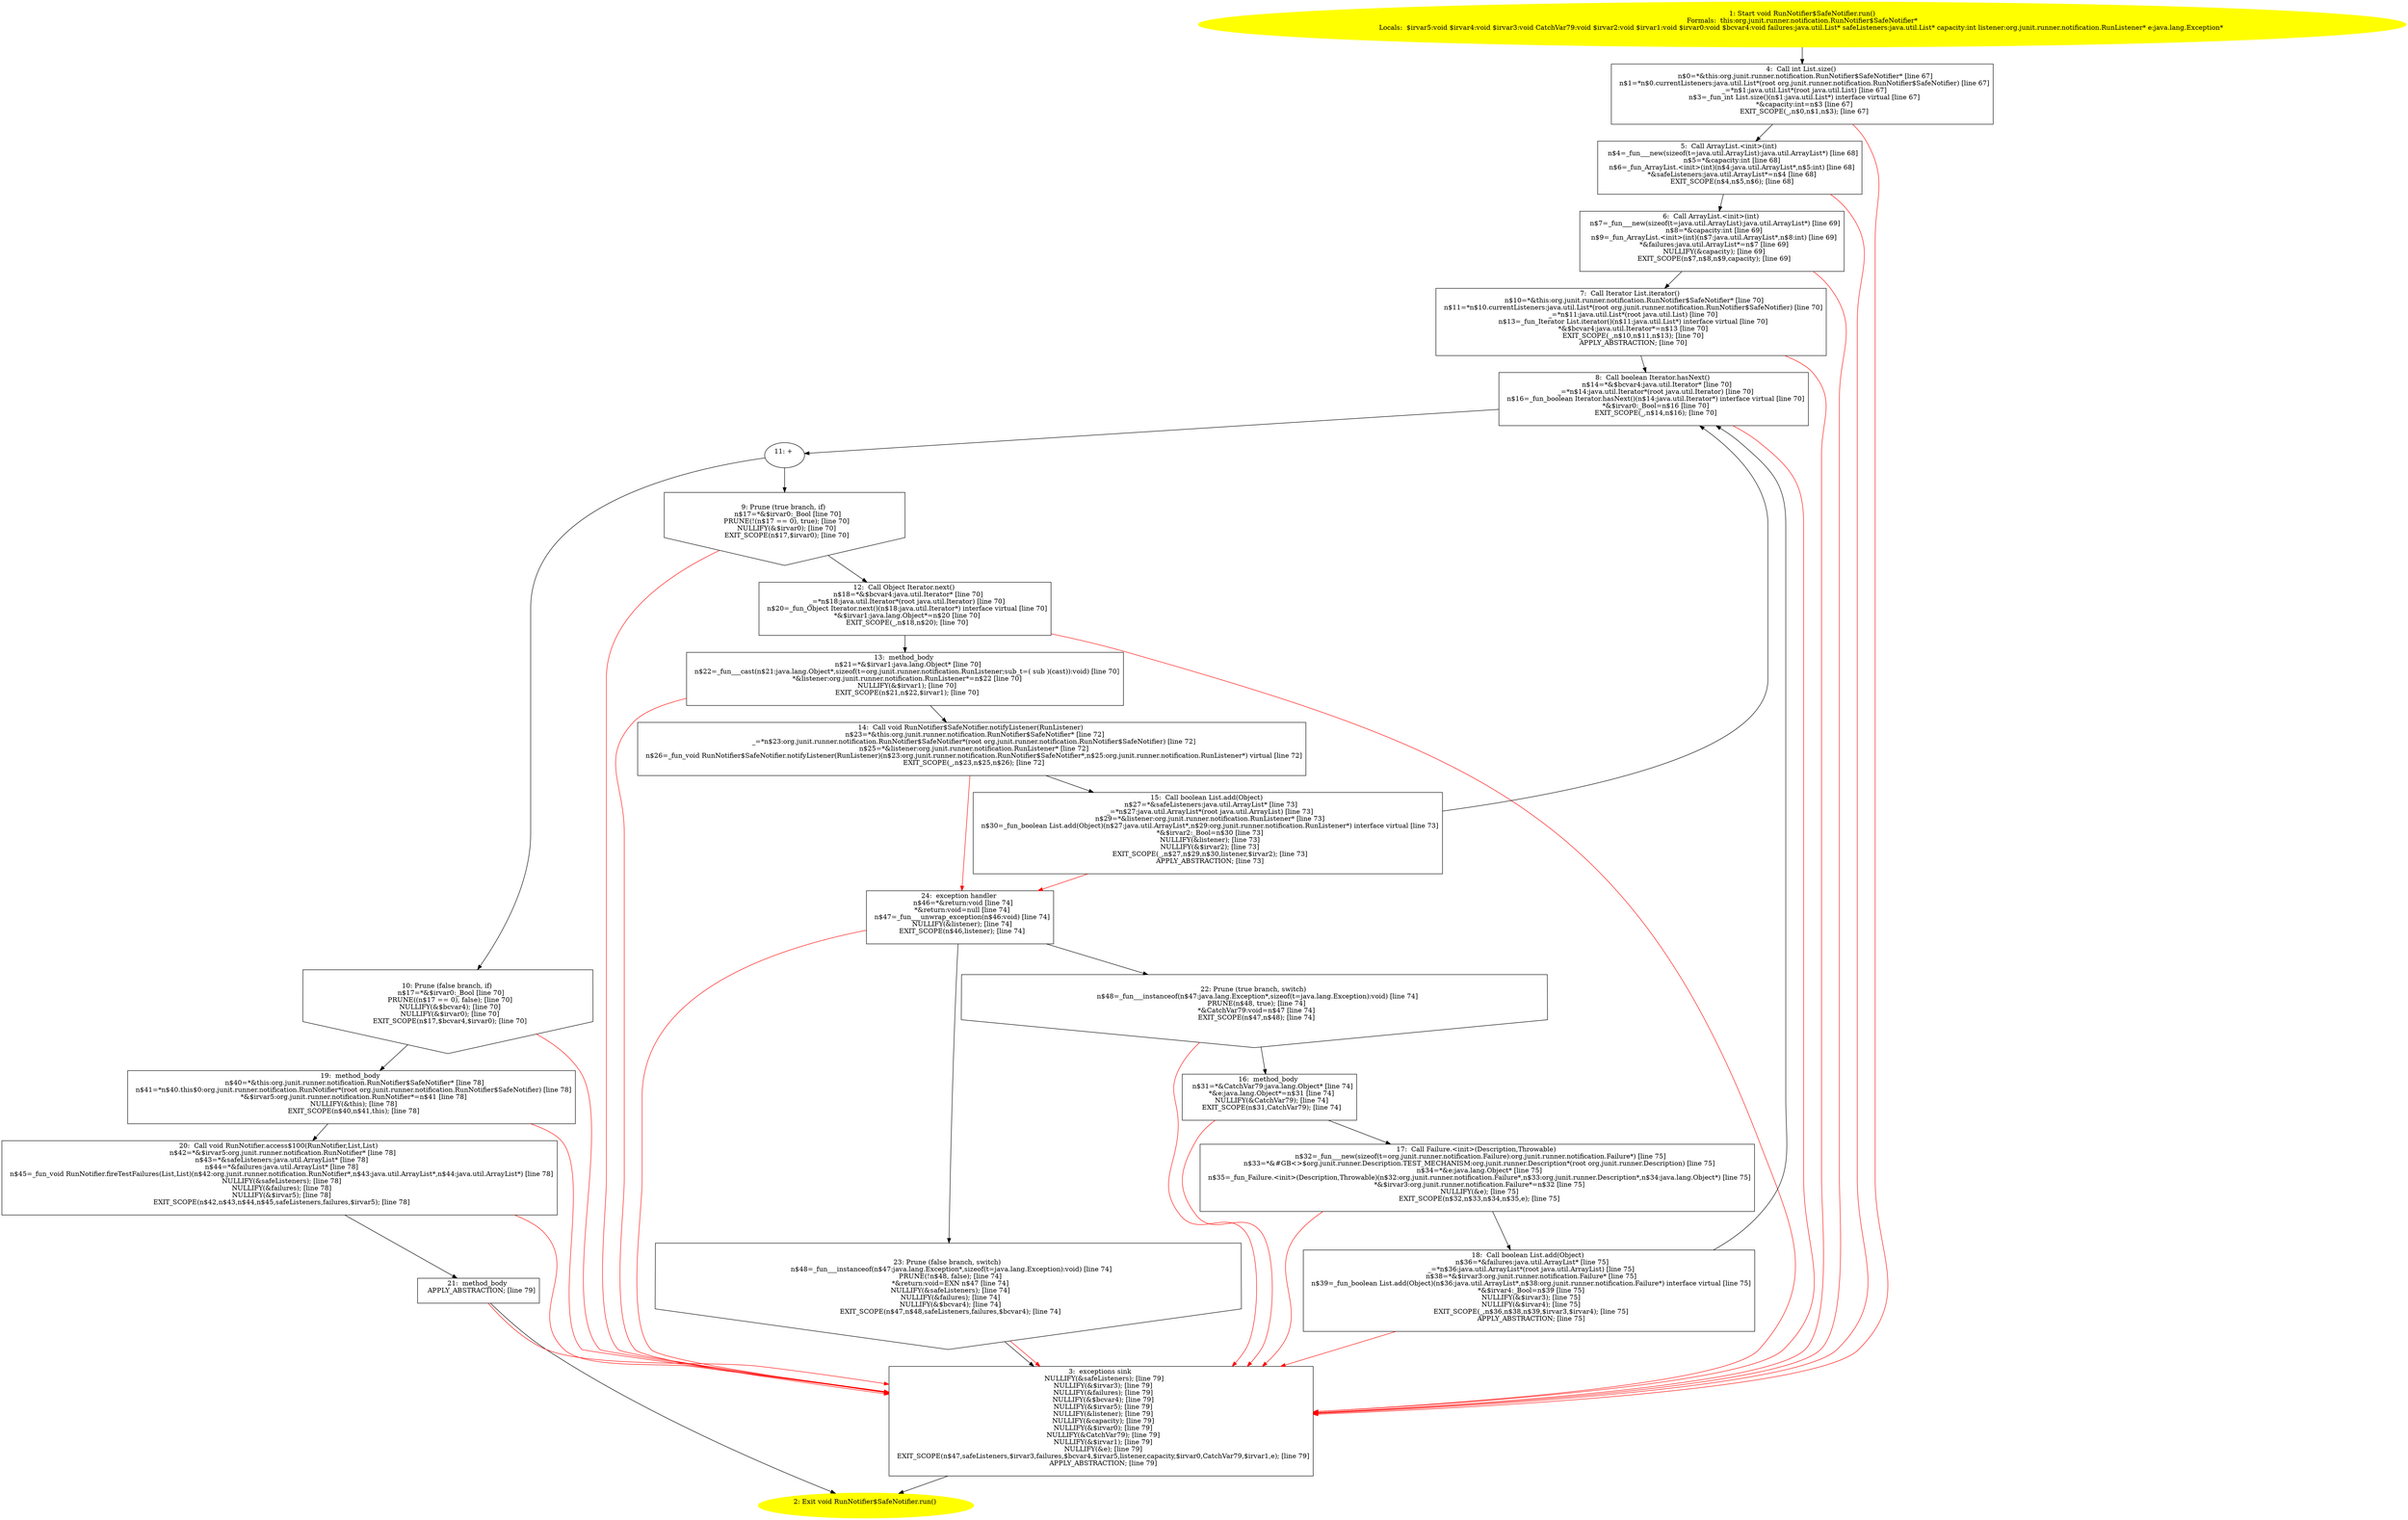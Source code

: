 /* @generated */
digraph cfg {
"org.junit.runner.notification.RunNotifier$SafeNotifier.run():void.9decf5cf17a7f4cd3ecccdb437806eed_1" [label="1: Start void RunNotifier$SafeNotifier.run()\nFormals:  this:org.junit.runner.notification.RunNotifier$SafeNotifier*\nLocals:  $irvar5:void $irvar4:void $irvar3:void CatchVar79:void $irvar2:void $irvar1:void $irvar0:void $bcvar4:void failures:java.util.List* safeListeners:java.util.List* capacity:int listener:org.junit.runner.notification.RunListener* e:java.lang.Exception* \n  " color=yellow style=filled]
	

	 "org.junit.runner.notification.RunNotifier$SafeNotifier.run():void.9decf5cf17a7f4cd3ecccdb437806eed_1" -> "org.junit.runner.notification.RunNotifier$SafeNotifier.run():void.9decf5cf17a7f4cd3ecccdb437806eed_4" ;
"org.junit.runner.notification.RunNotifier$SafeNotifier.run():void.9decf5cf17a7f4cd3ecccdb437806eed_2" [label="2: Exit void RunNotifier$SafeNotifier.run() \n  " color=yellow style=filled]
	

"org.junit.runner.notification.RunNotifier$SafeNotifier.run():void.9decf5cf17a7f4cd3ecccdb437806eed_3" [label="3:  exceptions sink \n   NULLIFY(&safeListeners); [line 79]\n  NULLIFY(&$irvar3); [line 79]\n  NULLIFY(&failures); [line 79]\n  NULLIFY(&$bcvar4); [line 79]\n  NULLIFY(&$irvar5); [line 79]\n  NULLIFY(&listener); [line 79]\n  NULLIFY(&capacity); [line 79]\n  NULLIFY(&$irvar0); [line 79]\n  NULLIFY(&CatchVar79); [line 79]\n  NULLIFY(&$irvar1); [line 79]\n  NULLIFY(&e); [line 79]\n  EXIT_SCOPE(n$47,safeListeners,$irvar3,failures,$bcvar4,$irvar5,listener,capacity,$irvar0,CatchVar79,$irvar1,e); [line 79]\n  APPLY_ABSTRACTION; [line 79]\n " shape="box"]
	

	 "org.junit.runner.notification.RunNotifier$SafeNotifier.run():void.9decf5cf17a7f4cd3ecccdb437806eed_3" -> "org.junit.runner.notification.RunNotifier$SafeNotifier.run():void.9decf5cf17a7f4cd3ecccdb437806eed_2" ;
"org.junit.runner.notification.RunNotifier$SafeNotifier.run():void.9decf5cf17a7f4cd3ecccdb437806eed_4" [label="4:  Call int List.size() \n   n$0=*&this:org.junit.runner.notification.RunNotifier$SafeNotifier* [line 67]\n  n$1=*n$0.currentListeners:java.util.List*(root org.junit.runner.notification.RunNotifier$SafeNotifier) [line 67]\n  _=*n$1:java.util.List*(root java.util.List) [line 67]\n  n$3=_fun_int List.size()(n$1:java.util.List*) interface virtual [line 67]\n  *&capacity:int=n$3 [line 67]\n  EXIT_SCOPE(_,n$0,n$1,n$3); [line 67]\n " shape="box"]
	

	 "org.junit.runner.notification.RunNotifier$SafeNotifier.run():void.9decf5cf17a7f4cd3ecccdb437806eed_4" -> "org.junit.runner.notification.RunNotifier$SafeNotifier.run():void.9decf5cf17a7f4cd3ecccdb437806eed_5" ;
	 "org.junit.runner.notification.RunNotifier$SafeNotifier.run():void.9decf5cf17a7f4cd3ecccdb437806eed_4" -> "org.junit.runner.notification.RunNotifier$SafeNotifier.run():void.9decf5cf17a7f4cd3ecccdb437806eed_3" [color="red" ];
"org.junit.runner.notification.RunNotifier$SafeNotifier.run():void.9decf5cf17a7f4cd3ecccdb437806eed_5" [label="5:  Call ArrayList.<init>(int) \n   n$4=_fun___new(sizeof(t=java.util.ArrayList):java.util.ArrayList*) [line 68]\n  n$5=*&capacity:int [line 68]\n  n$6=_fun_ArrayList.<init>(int)(n$4:java.util.ArrayList*,n$5:int) [line 68]\n  *&safeListeners:java.util.ArrayList*=n$4 [line 68]\n  EXIT_SCOPE(n$4,n$5,n$6); [line 68]\n " shape="box"]
	

	 "org.junit.runner.notification.RunNotifier$SafeNotifier.run():void.9decf5cf17a7f4cd3ecccdb437806eed_5" -> "org.junit.runner.notification.RunNotifier$SafeNotifier.run():void.9decf5cf17a7f4cd3ecccdb437806eed_6" ;
	 "org.junit.runner.notification.RunNotifier$SafeNotifier.run():void.9decf5cf17a7f4cd3ecccdb437806eed_5" -> "org.junit.runner.notification.RunNotifier$SafeNotifier.run():void.9decf5cf17a7f4cd3ecccdb437806eed_3" [color="red" ];
"org.junit.runner.notification.RunNotifier$SafeNotifier.run():void.9decf5cf17a7f4cd3ecccdb437806eed_6" [label="6:  Call ArrayList.<init>(int) \n   n$7=_fun___new(sizeof(t=java.util.ArrayList):java.util.ArrayList*) [line 69]\n  n$8=*&capacity:int [line 69]\n  n$9=_fun_ArrayList.<init>(int)(n$7:java.util.ArrayList*,n$8:int) [line 69]\n  *&failures:java.util.ArrayList*=n$7 [line 69]\n  NULLIFY(&capacity); [line 69]\n  EXIT_SCOPE(n$7,n$8,n$9,capacity); [line 69]\n " shape="box"]
	

	 "org.junit.runner.notification.RunNotifier$SafeNotifier.run():void.9decf5cf17a7f4cd3ecccdb437806eed_6" -> "org.junit.runner.notification.RunNotifier$SafeNotifier.run():void.9decf5cf17a7f4cd3ecccdb437806eed_7" ;
	 "org.junit.runner.notification.RunNotifier$SafeNotifier.run():void.9decf5cf17a7f4cd3ecccdb437806eed_6" -> "org.junit.runner.notification.RunNotifier$SafeNotifier.run():void.9decf5cf17a7f4cd3ecccdb437806eed_3" [color="red" ];
"org.junit.runner.notification.RunNotifier$SafeNotifier.run():void.9decf5cf17a7f4cd3ecccdb437806eed_7" [label="7:  Call Iterator List.iterator() \n   n$10=*&this:org.junit.runner.notification.RunNotifier$SafeNotifier* [line 70]\n  n$11=*n$10.currentListeners:java.util.List*(root org.junit.runner.notification.RunNotifier$SafeNotifier) [line 70]\n  _=*n$11:java.util.List*(root java.util.List) [line 70]\n  n$13=_fun_Iterator List.iterator()(n$11:java.util.List*) interface virtual [line 70]\n  *&$bcvar4:java.util.Iterator*=n$13 [line 70]\n  EXIT_SCOPE(_,n$10,n$11,n$13); [line 70]\n  APPLY_ABSTRACTION; [line 70]\n " shape="box"]
	

	 "org.junit.runner.notification.RunNotifier$SafeNotifier.run():void.9decf5cf17a7f4cd3ecccdb437806eed_7" -> "org.junit.runner.notification.RunNotifier$SafeNotifier.run():void.9decf5cf17a7f4cd3ecccdb437806eed_8" ;
	 "org.junit.runner.notification.RunNotifier$SafeNotifier.run():void.9decf5cf17a7f4cd3ecccdb437806eed_7" -> "org.junit.runner.notification.RunNotifier$SafeNotifier.run():void.9decf5cf17a7f4cd3ecccdb437806eed_3" [color="red" ];
"org.junit.runner.notification.RunNotifier$SafeNotifier.run():void.9decf5cf17a7f4cd3ecccdb437806eed_8" [label="8:  Call boolean Iterator.hasNext() \n   n$14=*&$bcvar4:java.util.Iterator* [line 70]\n  _=*n$14:java.util.Iterator*(root java.util.Iterator) [line 70]\n  n$16=_fun_boolean Iterator.hasNext()(n$14:java.util.Iterator*) interface virtual [line 70]\n  *&$irvar0:_Bool=n$16 [line 70]\n  EXIT_SCOPE(_,n$14,n$16); [line 70]\n " shape="box"]
	

	 "org.junit.runner.notification.RunNotifier$SafeNotifier.run():void.9decf5cf17a7f4cd3ecccdb437806eed_8" -> "org.junit.runner.notification.RunNotifier$SafeNotifier.run():void.9decf5cf17a7f4cd3ecccdb437806eed_11" ;
	 "org.junit.runner.notification.RunNotifier$SafeNotifier.run():void.9decf5cf17a7f4cd3ecccdb437806eed_8" -> "org.junit.runner.notification.RunNotifier$SafeNotifier.run():void.9decf5cf17a7f4cd3ecccdb437806eed_3" [color="red" ];
"org.junit.runner.notification.RunNotifier$SafeNotifier.run():void.9decf5cf17a7f4cd3ecccdb437806eed_9" [label="9: Prune (true branch, if) \n   n$17=*&$irvar0:_Bool [line 70]\n  PRUNE(!(n$17 == 0), true); [line 70]\n  NULLIFY(&$irvar0); [line 70]\n  EXIT_SCOPE(n$17,$irvar0); [line 70]\n " shape="invhouse"]
	

	 "org.junit.runner.notification.RunNotifier$SafeNotifier.run():void.9decf5cf17a7f4cd3ecccdb437806eed_9" -> "org.junit.runner.notification.RunNotifier$SafeNotifier.run():void.9decf5cf17a7f4cd3ecccdb437806eed_12" ;
	 "org.junit.runner.notification.RunNotifier$SafeNotifier.run():void.9decf5cf17a7f4cd3ecccdb437806eed_9" -> "org.junit.runner.notification.RunNotifier$SafeNotifier.run():void.9decf5cf17a7f4cd3ecccdb437806eed_3" [color="red" ];
"org.junit.runner.notification.RunNotifier$SafeNotifier.run():void.9decf5cf17a7f4cd3ecccdb437806eed_10" [label="10: Prune (false branch, if) \n   n$17=*&$irvar0:_Bool [line 70]\n  PRUNE((n$17 == 0), false); [line 70]\n  NULLIFY(&$bcvar4); [line 70]\n  NULLIFY(&$irvar0); [line 70]\n  EXIT_SCOPE(n$17,$bcvar4,$irvar0); [line 70]\n " shape="invhouse"]
	

	 "org.junit.runner.notification.RunNotifier$SafeNotifier.run():void.9decf5cf17a7f4cd3ecccdb437806eed_10" -> "org.junit.runner.notification.RunNotifier$SafeNotifier.run():void.9decf5cf17a7f4cd3ecccdb437806eed_19" ;
	 "org.junit.runner.notification.RunNotifier$SafeNotifier.run():void.9decf5cf17a7f4cd3ecccdb437806eed_10" -> "org.junit.runner.notification.RunNotifier$SafeNotifier.run():void.9decf5cf17a7f4cd3ecccdb437806eed_3" [color="red" ];
"org.junit.runner.notification.RunNotifier$SafeNotifier.run():void.9decf5cf17a7f4cd3ecccdb437806eed_11" [label="11: + \n  " ]
	

	 "org.junit.runner.notification.RunNotifier$SafeNotifier.run():void.9decf5cf17a7f4cd3ecccdb437806eed_11" -> "org.junit.runner.notification.RunNotifier$SafeNotifier.run():void.9decf5cf17a7f4cd3ecccdb437806eed_9" ;
	 "org.junit.runner.notification.RunNotifier$SafeNotifier.run():void.9decf5cf17a7f4cd3ecccdb437806eed_11" -> "org.junit.runner.notification.RunNotifier$SafeNotifier.run():void.9decf5cf17a7f4cd3ecccdb437806eed_10" ;
"org.junit.runner.notification.RunNotifier$SafeNotifier.run():void.9decf5cf17a7f4cd3ecccdb437806eed_12" [label="12:  Call Object Iterator.next() \n   n$18=*&$bcvar4:java.util.Iterator* [line 70]\n  _=*n$18:java.util.Iterator*(root java.util.Iterator) [line 70]\n  n$20=_fun_Object Iterator.next()(n$18:java.util.Iterator*) interface virtual [line 70]\n  *&$irvar1:java.lang.Object*=n$20 [line 70]\n  EXIT_SCOPE(_,n$18,n$20); [line 70]\n " shape="box"]
	

	 "org.junit.runner.notification.RunNotifier$SafeNotifier.run():void.9decf5cf17a7f4cd3ecccdb437806eed_12" -> "org.junit.runner.notification.RunNotifier$SafeNotifier.run():void.9decf5cf17a7f4cd3ecccdb437806eed_13" ;
	 "org.junit.runner.notification.RunNotifier$SafeNotifier.run():void.9decf5cf17a7f4cd3ecccdb437806eed_12" -> "org.junit.runner.notification.RunNotifier$SafeNotifier.run():void.9decf5cf17a7f4cd3ecccdb437806eed_3" [color="red" ];
"org.junit.runner.notification.RunNotifier$SafeNotifier.run():void.9decf5cf17a7f4cd3ecccdb437806eed_13" [label="13:  method_body \n   n$21=*&$irvar1:java.lang.Object* [line 70]\n  n$22=_fun___cast(n$21:java.lang.Object*,sizeof(t=org.junit.runner.notification.RunListener;sub_t=( sub )(cast)):void) [line 70]\n  *&listener:org.junit.runner.notification.RunListener*=n$22 [line 70]\n  NULLIFY(&$irvar1); [line 70]\n  EXIT_SCOPE(n$21,n$22,$irvar1); [line 70]\n " shape="box"]
	

	 "org.junit.runner.notification.RunNotifier$SafeNotifier.run():void.9decf5cf17a7f4cd3ecccdb437806eed_13" -> "org.junit.runner.notification.RunNotifier$SafeNotifier.run():void.9decf5cf17a7f4cd3ecccdb437806eed_14" ;
	 "org.junit.runner.notification.RunNotifier$SafeNotifier.run():void.9decf5cf17a7f4cd3ecccdb437806eed_13" -> "org.junit.runner.notification.RunNotifier$SafeNotifier.run():void.9decf5cf17a7f4cd3ecccdb437806eed_3" [color="red" ];
"org.junit.runner.notification.RunNotifier$SafeNotifier.run():void.9decf5cf17a7f4cd3ecccdb437806eed_14" [label="14:  Call void RunNotifier$SafeNotifier.notifyListener(RunListener) \n   n$23=*&this:org.junit.runner.notification.RunNotifier$SafeNotifier* [line 72]\n  _=*n$23:org.junit.runner.notification.RunNotifier$SafeNotifier*(root org.junit.runner.notification.RunNotifier$SafeNotifier) [line 72]\n  n$25=*&listener:org.junit.runner.notification.RunListener* [line 72]\n  n$26=_fun_void RunNotifier$SafeNotifier.notifyListener(RunListener)(n$23:org.junit.runner.notification.RunNotifier$SafeNotifier*,n$25:org.junit.runner.notification.RunListener*) virtual [line 72]\n  EXIT_SCOPE(_,n$23,n$25,n$26); [line 72]\n " shape="box"]
	

	 "org.junit.runner.notification.RunNotifier$SafeNotifier.run():void.9decf5cf17a7f4cd3ecccdb437806eed_14" -> "org.junit.runner.notification.RunNotifier$SafeNotifier.run():void.9decf5cf17a7f4cd3ecccdb437806eed_15" ;
	 "org.junit.runner.notification.RunNotifier$SafeNotifier.run():void.9decf5cf17a7f4cd3ecccdb437806eed_14" -> "org.junit.runner.notification.RunNotifier$SafeNotifier.run():void.9decf5cf17a7f4cd3ecccdb437806eed_24" [color="red" ];
"org.junit.runner.notification.RunNotifier$SafeNotifier.run():void.9decf5cf17a7f4cd3ecccdb437806eed_15" [label="15:  Call boolean List.add(Object) \n   n$27=*&safeListeners:java.util.ArrayList* [line 73]\n  _=*n$27:java.util.ArrayList*(root java.util.ArrayList) [line 73]\n  n$29=*&listener:org.junit.runner.notification.RunListener* [line 73]\n  n$30=_fun_boolean List.add(Object)(n$27:java.util.ArrayList*,n$29:org.junit.runner.notification.RunListener*) interface virtual [line 73]\n  *&$irvar2:_Bool=n$30 [line 73]\n  NULLIFY(&listener); [line 73]\n  NULLIFY(&$irvar2); [line 73]\n  EXIT_SCOPE(_,n$27,n$29,n$30,listener,$irvar2); [line 73]\n  APPLY_ABSTRACTION; [line 73]\n " shape="box"]
	

	 "org.junit.runner.notification.RunNotifier$SafeNotifier.run():void.9decf5cf17a7f4cd3ecccdb437806eed_15" -> "org.junit.runner.notification.RunNotifier$SafeNotifier.run():void.9decf5cf17a7f4cd3ecccdb437806eed_8" ;
	 "org.junit.runner.notification.RunNotifier$SafeNotifier.run():void.9decf5cf17a7f4cd3ecccdb437806eed_15" -> "org.junit.runner.notification.RunNotifier$SafeNotifier.run():void.9decf5cf17a7f4cd3ecccdb437806eed_24" [color="red" ];
"org.junit.runner.notification.RunNotifier$SafeNotifier.run():void.9decf5cf17a7f4cd3ecccdb437806eed_16" [label="16:  method_body \n   n$31=*&CatchVar79:java.lang.Object* [line 74]\n  *&e:java.lang.Object*=n$31 [line 74]\n  NULLIFY(&CatchVar79); [line 74]\n  EXIT_SCOPE(n$31,CatchVar79); [line 74]\n " shape="box"]
	

	 "org.junit.runner.notification.RunNotifier$SafeNotifier.run():void.9decf5cf17a7f4cd3ecccdb437806eed_16" -> "org.junit.runner.notification.RunNotifier$SafeNotifier.run():void.9decf5cf17a7f4cd3ecccdb437806eed_17" ;
	 "org.junit.runner.notification.RunNotifier$SafeNotifier.run():void.9decf5cf17a7f4cd3ecccdb437806eed_16" -> "org.junit.runner.notification.RunNotifier$SafeNotifier.run():void.9decf5cf17a7f4cd3ecccdb437806eed_3" [color="red" ];
"org.junit.runner.notification.RunNotifier$SafeNotifier.run():void.9decf5cf17a7f4cd3ecccdb437806eed_17" [label="17:  Call Failure.<init>(Description,Throwable) \n   n$32=_fun___new(sizeof(t=org.junit.runner.notification.Failure):org.junit.runner.notification.Failure*) [line 75]\n  n$33=*&#GB<>$org.junit.runner.Description.TEST_MECHANISM:org.junit.runner.Description*(root org.junit.runner.Description) [line 75]\n  n$34=*&e:java.lang.Object* [line 75]\n  n$35=_fun_Failure.<init>(Description,Throwable)(n$32:org.junit.runner.notification.Failure*,n$33:org.junit.runner.Description*,n$34:java.lang.Object*) [line 75]\n  *&$irvar3:org.junit.runner.notification.Failure*=n$32 [line 75]\n  NULLIFY(&e); [line 75]\n  EXIT_SCOPE(n$32,n$33,n$34,n$35,e); [line 75]\n " shape="box"]
	

	 "org.junit.runner.notification.RunNotifier$SafeNotifier.run():void.9decf5cf17a7f4cd3ecccdb437806eed_17" -> "org.junit.runner.notification.RunNotifier$SafeNotifier.run():void.9decf5cf17a7f4cd3ecccdb437806eed_18" ;
	 "org.junit.runner.notification.RunNotifier$SafeNotifier.run():void.9decf5cf17a7f4cd3ecccdb437806eed_17" -> "org.junit.runner.notification.RunNotifier$SafeNotifier.run():void.9decf5cf17a7f4cd3ecccdb437806eed_3" [color="red" ];
"org.junit.runner.notification.RunNotifier$SafeNotifier.run():void.9decf5cf17a7f4cd3ecccdb437806eed_18" [label="18:  Call boolean List.add(Object) \n   n$36=*&failures:java.util.ArrayList* [line 75]\n  _=*n$36:java.util.ArrayList*(root java.util.ArrayList) [line 75]\n  n$38=*&$irvar3:org.junit.runner.notification.Failure* [line 75]\n  n$39=_fun_boolean List.add(Object)(n$36:java.util.ArrayList*,n$38:org.junit.runner.notification.Failure*) interface virtual [line 75]\n  *&$irvar4:_Bool=n$39 [line 75]\n  NULLIFY(&$irvar3); [line 75]\n  NULLIFY(&$irvar4); [line 75]\n  EXIT_SCOPE(_,n$36,n$38,n$39,$irvar3,$irvar4); [line 75]\n  APPLY_ABSTRACTION; [line 75]\n " shape="box"]
	

	 "org.junit.runner.notification.RunNotifier$SafeNotifier.run():void.9decf5cf17a7f4cd3ecccdb437806eed_18" -> "org.junit.runner.notification.RunNotifier$SafeNotifier.run():void.9decf5cf17a7f4cd3ecccdb437806eed_8" ;
	 "org.junit.runner.notification.RunNotifier$SafeNotifier.run():void.9decf5cf17a7f4cd3ecccdb437806eed_18" -> "org.junit.runner.notification.RunNotifier$SafeNotifier.run():void.9decf5cf17a7f4cd3ecccdb437806eed_3" [color="red" ];
"org.junit.runner.notification.RunNotifier$SafeNotifier.run():void.9decf5cf17a7f4cd3ecccdb437806eed_19" [label="19:  method_body \n   n$40=*&this:org.junit.runner.notification.RunNotifier$SafeNotifier* [line 78]\n  n$41=*n$40.this$0:org.junit.runner.notification.RunNotifier*(root org.junit.runner.notification.RunNotifier$SafeNotifier) [line 78]\n  *&$irvar5:org.junit.runner.notification.RunNotifier*=n$41 [line 78]\n  NULLIFY(&this); [line 78]\n  EXIT_SCOPE(n$40,n$41,this); [line 78]\n " shape="box"]
	

	 "org.junit.runner.notification.RunNotifier$SafeNotifier.run():void.9decf5cf17a7f4cd3ecccdb437806eed_19" -> "org.junit.runner.notification.RunNotifier$SafeNotifier.run():void.9decf5cf17a7f4cd3ecccdb437806eed_20" ;
	 "org.junit.runner.notification.RunNotifier$SafeNotifier.run():void.9decf5cf17a7f4cd3ecccdb437806eed_19" -> "org.junit.runner.notification.RunNotifier$SafeNotifier.run():void.9decf5cf17a7f4cd3ecccdb437806eed_3" [color="red" ];
"org.junit.runner.notification.RunNotifier$SafeNotifier.run():void.9decf5cf17a7f4cd3ecccdb437806eed_20" [label="20:  Call void RunNotifier.access$100(RunNotifier,List,List) \n   n$42=*&$irvar5:org.junit.runner.notification.RunNotifier* [line 78]\n  n$43=*&safeListeners:java.util.ArrayList* [line 78]\n  n$44=*&failures:java.util.ArrayList* [line 78]\n  n$45=_fun_void RunNotifier.fireTestFailures(List,List)(n$42:org.junit.runner.notification.RunNotifier*,n$43:java.util.ArrayList*,n$44:java.util.ArrayList*) [line 78]\n  NULLIFY(&safeListeners); [line 78]\n  NULLIFY(&failures); [line 78]\n  NULLIFY(&$irvar5); [line 78]\n  EXIT_SCOPE(n$42,n$43,n$44,n$45,safeListeners,failures,$irvar5); [line 78]\n " shape="box"]
	

	 "org.junit.runner.notification.RunNotifier$SafeNotifier.run():void.9decf5cf17a7f4cd3ecccdb437806eed_20" -> "org.junit.runner.notification.RunNotifier$SafeNotifier.run():void.9decf5cf17a7f4cd3ecccdb437806eed_21" ;
	 "org.junit.runner.notification.RunNotifier$SafeNotifier.run():void.9decf5cf17a7f4cd3ecccdb437806eed_20" -> "org.junit.runner.notification.RunNotifier$SafeNotifier.run():void.9decf5cf17a7f4cd3ecccdb437806eed_3" [color="red" ];
"org.junit.runner.notification.RunNotifier$SafeNotifier.run():void.9decf5cf17a7f4cd3ecccdb437806eed_21" [label="21:  method_body \n   APPLY_ABSTRACTION; [line 79]\n " shape="box"]
	

	 "org.junit.runner.notification.RunNotifier$SafeNotifier.run():void.9decf5cf17a7f4cd3ecccdb437806eed_21" -> "org.junit.runner.notification.RunNotifier$SafeNotifier.run():void.9decf5cf17a7f4cd3ecccdb437806eed_2" ;
	 "org.junit.runner.notification.RunNotifier$SafeNotifier.run():void.9decf5cf17a7f4cd3ecccdb437806eed_21" -> "org.junit.runner.notification.RunNotifier$SafeNotifier.run():void.9decf5cf17a7f4cd3ecccdb437806eed_3" [color="red" ];
"org.junit.runner.notification.RunNotifier$SafeNotifier.run():void.9decf5cf17a7f4cd3ecccdb437806eed_22" [label="22: Prune (true branch, switch) \n   n$48=_fun___instanceof(n$47:java.lang.Exception*,sizeof(t=java.lang.Exception):void) [line 74]\n  PRUNE(n$48, true); [line 74]\n  *&CatchVar79:void=n$47 [line 74]\n  EXIT_SCOPE(n$47,n$48); [line 74]\n " shape="invhouse"]
	

	 "org.junit.runner.notification.RunNotifier$SafeNotifier.run():void.9decf5cf17a7f4cd3ecccdb437806eed_22" -> "org.junit.runner.notification.RunNotifier$SafeNotifier.run():void.9decf5cf17a7f4cd3ecccdb437806eed_16" ;
	 "org.junit.runner.notification.RunNotifier$SafeNotifier.run():void.9decf5cf17a7f4cd3ecccdb437806eed_22" -> "org.junit.runner.notification.RunNotifier$SafeNotifier.run():void.9decf5cf17a7f4cd3ecccdb437806eed_3" [color="red" ];
"org.junit.runner.notification.RunNotifier$SafeNotifier.run():void.9decf5cf17a7f4cd3ecccdb437806eed_23" [label="23: Prune (false branch, switch) \n   n$48=_fun___instanceof(n$47:java.lang.Exception*,sizeof(t=java.lang.Exception):void) [line 74]\n  PRUNE(!n$48, false); [line 74]\n  *&return:void=EXN n$47 [line 74]\n  NULLIFY(&safeListeners); [line 74]\n  NULLIFY(&failures); [line 74]\n  NULLIFY(&$bcvar4); [line 74]\n  EXIT_SCOPE(n$47,n$48,safeListeners,failures,$bcvar4); [line 74]\n " shape="invhouse"]
	

	 "org.junit.runner.notification.RunNotifier$SafeNotifier.run():void.9decf5cf17a7f4cd3ecccdb437806eed_23" -> "org.junit.runner.notification.RunNotifier$SafeNotifier.run():void.9decf5cf17a7f4cd3ecccdb437806eed_3" ;
	 "org.junit.runner.notification.RunNotifier$SafeNotifier.run():void.9decf5cf17a7f4cd3ecccdb437806eed_23" -> "org.junit.runner.notification.RunNotifier$SafeNotifier.run():void.9decf5cf17a7f4cd3ecccdb437806eed_3" [color="red" ];
"org.junit.runner.notification.RunNotifier$SafeNotifier.run():void.9decf5cf17a7f4cd3ecccdb437806eed_24" [label="24:  exception handler \n   n$46=*&return:void [line 74]\n  *&return:void=null [line 74]\n  n$47=_fun___unwrap_exception(n$46:void) [line 74]\n  NULLIFY(&listener); [line 74]\n  EXIT_SCOPE(n$46,listener); [line 74]\n " shape="box"]
	

	 "org.junit.runner.notification.RunNotifier$SafeNotifier.run():void.9decf5cf17a7f4cd3ecccdb437806eed_24" -> "org.junit.runner.notification.RunNotifier$SafeNotifier.run():void.9decf5cf17a7f4cd3ecccdb437806eed_22" ;
	 "org.junit.runner.notification.RunNotifier$SafeNotifier.run():void.9decf5cf17a7f4cd3ecccdb437806eed_24" -> "org.junit.runner.notification.RunNotifier$SafeNotifier.run():void.9decf5cf17a7f4cd3ecccdb437806eed_23" ;
	 "org.junit.runner.notification.RunNotifier$SafeNotifier.run():void.9decf5cf17a7f4cd3ecccdb437806eed_24" -> "org.junit.runner.notification.RunNotifier$SafeNotifier.run():void.9decf5cf17a7f4cd3ecccdb437806eed_3" [color="red" ];
}

